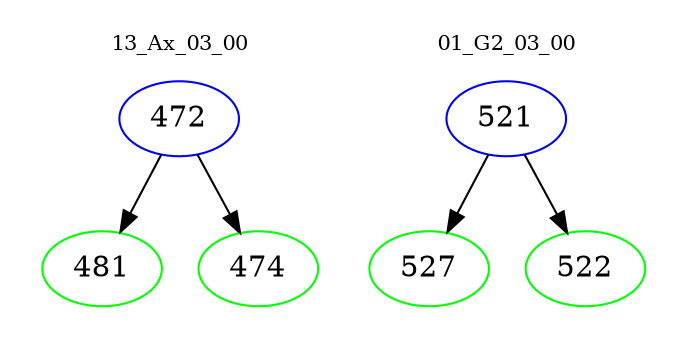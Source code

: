 digraph{
subgraph cluster_0 {
color = white
label = "13_Ax_03_00";
fontsize=10;
T0_472 [label="472", color="blue"]
T0_472 -> T0_481 [color="black"]
T0_481 [label="481", color="green"]
T0_472 -> T0_474 [color="black"]
T0_474 [label="474", color="green"]
}
subgraph cluster_1 {
color = white
label = "01_G2_03_00";
fontsize=10;
T1_521 [label="521", color="blue"]
T1_521 -> T1_527 [color="black"]
T1_527 [label="527", color="green"]
T1_521 -> T1_522 [color="black"]
T1_522 [label="522", color="green"]
}
}
